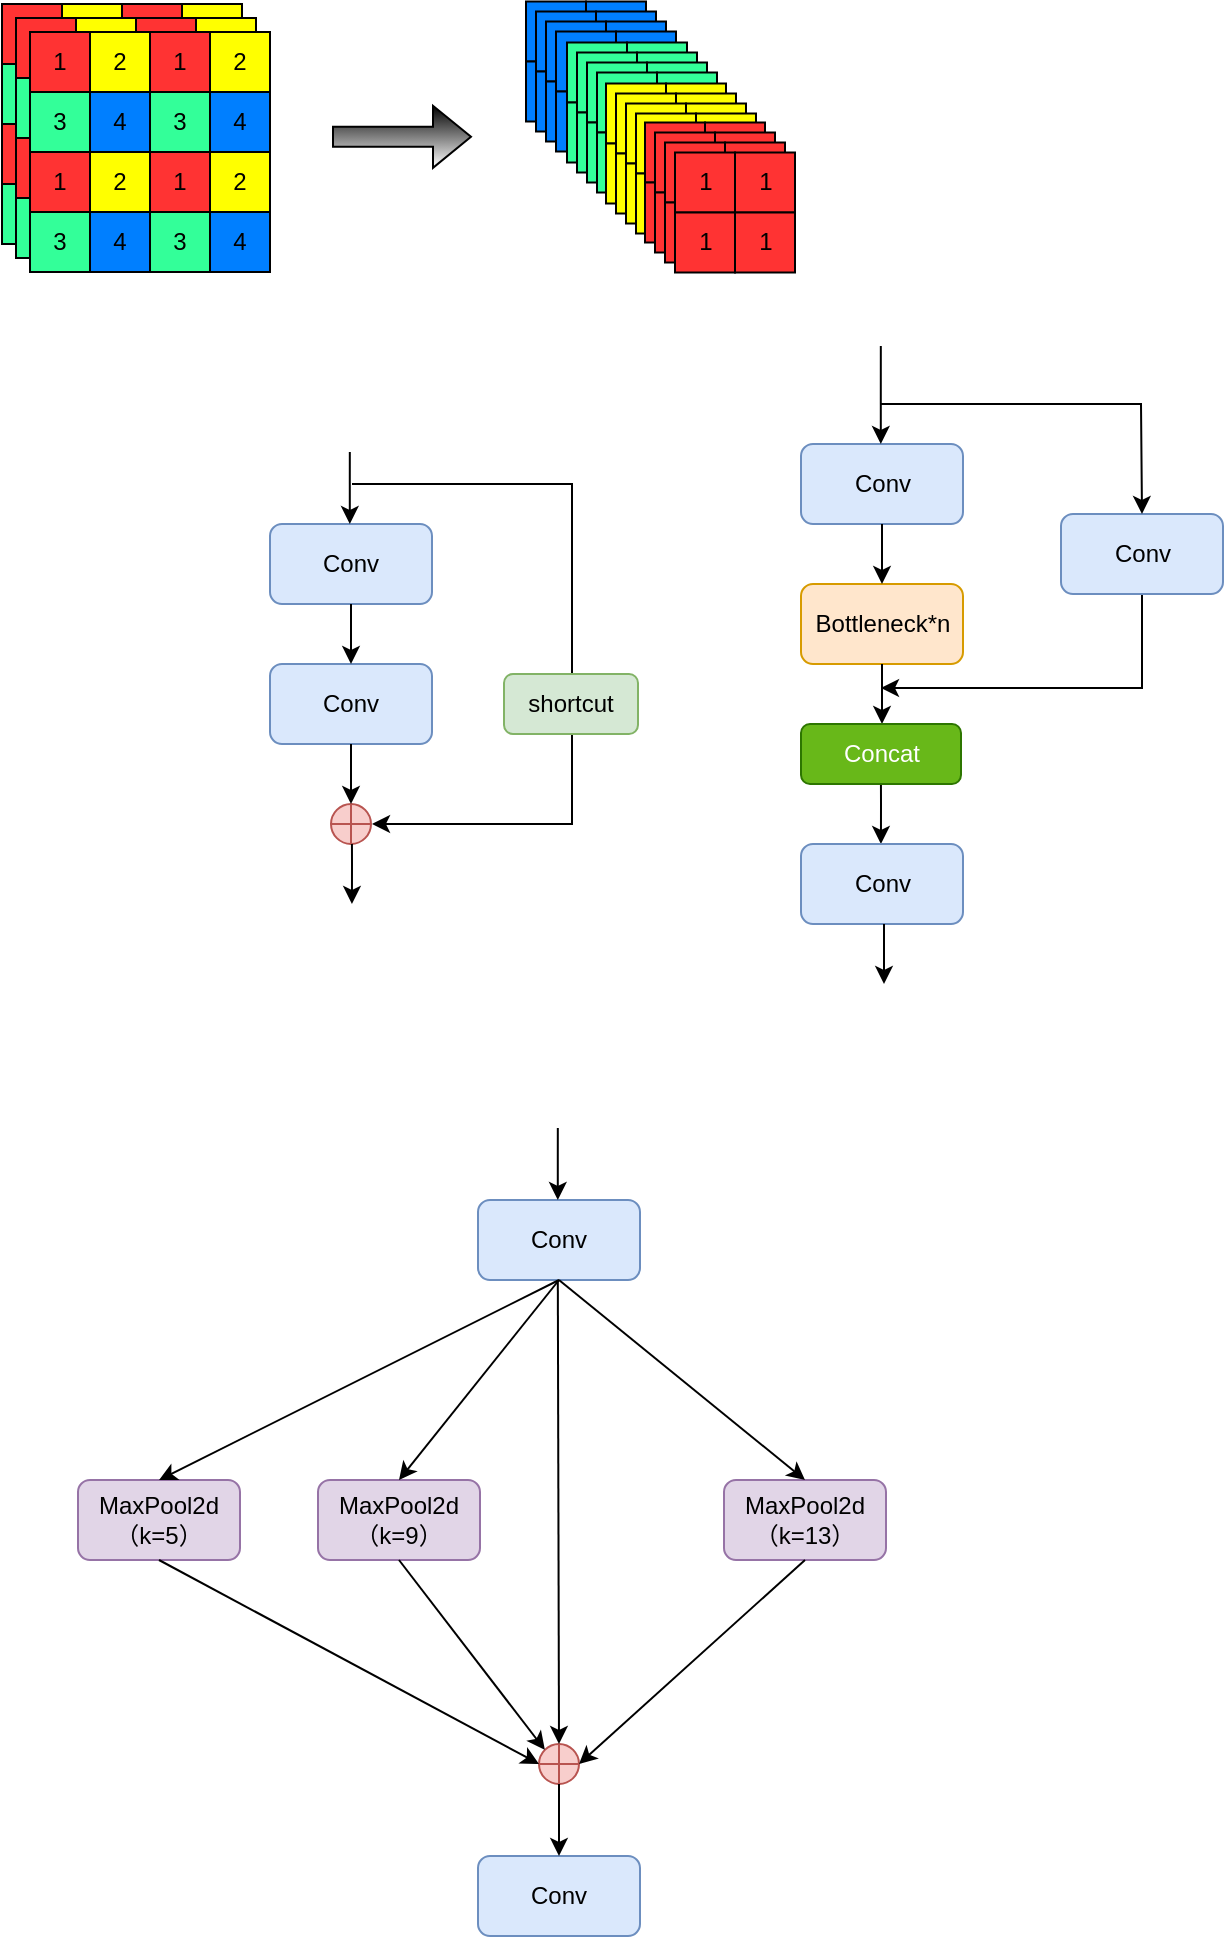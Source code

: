 <mxfile version="16.6.7" type="github">
  <diagram id="taPE7v1os4AzbMLSIXXi" name="第 1 页">
    <mxGraphModel dx="740" dy="814" grid="0" gridSize="10" guides="1" tooltips="1" connect="1" arrows="1" fold="1" page="1" pageScale="1" pageWidth="827" pageHeight="1169" math="0" shadow="0">
      <root>
        <mxCell id="0" />
        <mxCell id="1" parent="0" />
        <mxCell id="5YD0OCtKCRECGLsbeRNo-146" value="" style="group" vertex="1" connectable="0" parent="1">
          <mxGeometry x="327" y="78.75" width="137.5" height="138.5" as="geometry" />
        </mxCell>
        <mxCell id="5YD0OCtKCRECGLsbeRNo-110" value="" style="group" vertex="1" connectable="0" parent="5YD0OCtKCRECGLsbeRNo-146">
          <mxGeometry width="60" height="60" as="geometry" />
        </mxCell>
        <mxCell id="5YD0OCtKCRECGLsbeRNo-63" value="4" style="whiteSpace=wrap;html=1;aspect=fixed;fillColor=#007FFF;container=0;strokeColor=#000000;strokeWidth=1;" vertex="1" parent="5YD0OCtKCRECGLsbeRNo-110">
          <mxGeometry width="30" height="30" as="geometry" />
        </mxCell>
        <mxCell id="5YD0OCtKCRECGLsbeRNo-107" value="4" style="whiteSpace=wrap;html=1;aspect=fixed;fillColor=#007FFF;container=0;strokeColor=#000000;strokeWidth=1;" vertex="1" parent="5YD0OCtKCRECGLsbeRNo-110">
          <mxGeometry x="30" width="30" height="30" as="geometry" />
        </mxCell>
        <mxCell id="5YD0OCtKCRECGLsbeRNo-108" value="4" style="whiteSpace=wrap;html=1;aspect=fixed;fillColor=#007FFF;container=0;strokeColor=#000000;strokeWidth=1;" vertex="1" parent="5YD0OCtKCRECGLsbeRNo-110">
          <mxGeometry y="30" width="30" height="30" as="geometry" />
        </mxCell>
        <mxCell id="5YD0OCtKCRECGLsbeRNo-109" value="4" style="whiteSpace=wrap;html=1;aspect=fixed;fillColor=#007FFF;container=0;strokeColor=#000000;strokeWidth=1;" vertex="1" parent="5YD0OCtKCRECGLsbeRNo-110">
          <mxGeometry x="15" y="15" width="30" height="30" as="geometry" />
        </mxCell>
        <mxCell id="5YD0OCtKCRECGLsbeRNo-111" value="" style="group" vertex="1" connectable="0" parent="5YD0OCtKCRECGLsbeRNo-146">
          <mxGeometry x="5" y="5" width="60" height="60" as="geometry" />
        </mxCell>
        <mxCell id="5YD0OCtKCRECGLsbeRNo-112" value="4" style="whiteSpace=wrap;html=1;aspect=fixed;fillColor=#007FFF;container=0;strokeColor=#000000;strokeWidth=1;" vertex="1" parent="5YD0OCtKCRECGLsbeRNo-111">
          <mxGeometry width="30" height="30" as="geometry" />
        </mxCell>
        <mxCell id="5YD0OCtKCRECGLsbeRNo-113" value="4" style="whiteSpace=wrap;html=1;aspect=fixed;fillColor=#007FFF;container=0;strokeColor=#000000;strokeWidth=1;" vertex="1" parent="5YD0OCtKCRECGLsbeRNo-111">
          <mxGeometry x="30" width="30" height="30" as="geometry" />
        </mxCell>
        <mxCell id="5YD0OCtKCRECGLsbeRNo-114" value="4" style="whiteSpace=wrap;html=1;aspect=fixed;fillColor=#007FFF;container=0;strokeColor=#000000;strokeWidth=1;" vertex="1" parent="5YD0OCtKCRECGLsbeRNo-111">
          <mxGeometry y="30" width="30" height="30" as="geometry" />
        </mxCell>
        <mxCell id="5YD0OCtKCRECGLsbeRNo-115" value="4" style="whiteSpace=wrap;html=1;aspect=fixed;fillColor=#007FFF;container=0;strokeColor=#000000;strokeWidth=1;" vertex="1" parent="5YD0OCtKCRECGLsbeRNo-111">
          <mxGeometry x="20" y="20" width="30" height="30" as="geometry" />
        </mxCell>
        <mxCell id="5YD0OCtKCRECGLsbeRNo-116" value="" style="group" vertex="1" connectable="0" parent="5YD0OCtKCRECGLsbeRNo-146">
          <mxGeometry x="10" y="10" width="60" height="60" as="geometry" />
        </mxCell>
        <mxCell id="5YD0OCtKCRECGLsbeRNo-117" value="4" style="whiteSpace=wrap;html=1;aspect=fixed;fillColor=#007FFF;container=0;strokeColor=#000000;strokeWidth=1;" vertex="1" parent="5YD0OCtKCRECGLsbeRNo-116">
          <mxGeometry width="30" height="30" as="geometry" />
        </mxCell>
        <mxCell id="5YD0OCtKCRECGLsbeRNo-118" value="4" style="whiteSpace=wrap;html=1;aspect=fixed;fillColor=#007FFF;container=0;strokeColor=#000000;strokeWidth=1;" vertex="1" parent="5YD0OCtKCRECGLsbeRNo-116">
          <mxGeometry x="30" width="30" height="30" as="geometry" />
        </mxCell>
        <mxCell id="5YD0OCtKCRECGLsbeRNo-119" value="4" style="whiteSpace=wrap;html=1;aspect=fixed;fillColor=#007FFF;container=0;strokeColor=#000000;strokeWidth=1;" vertex="1" parent="5YD0OCtKCRECGLsbeRNo-116">
          <mxGeometry y="30" width="30" height="30" as="geometry" />
        </mxCell>
        <mxCell id="5YD0OCtKCRECGLsbeRNo-120" value="4" style="whiteSpace=wrap;html=1;aspect=fixed;fillColor=#007FFF;container=0;strokeColor=#000000;strokeWidth=1;" vertex="1" parent="5YD0OCtKCRECGLsbeRNo-116">
          <mxGeometry x="25" y="25" width="30" height="30" as="geometry" />
        </mxCell>
        <mxCell id="5YD0OCtKCRECGLsbeRNo-121" value="" style="group" vertex="1" connectable="0" parent="5YD0OCtKCRECGLsbeRNo-146">
          <mxGeometry x="15" y="15" width="60" height="60" as="geometry" />
        </mxCell>
        <mxCell id="5YD0OCtKCRECGLsbeRNo-122" value="4" style="whiteSpace=wrap;html=1;aspect=fixed;fillColor=#007FFF;container=0;strokeColor=#000000;strokeWidth=1;" vertex="1" parent="5YD0OCtKCRECGLsbeRNo-121">
          <mxGeometry width="30" height="30" as="geometry" />
        </mxCell>
        <mxCell id="5YD0OCtKCRECGLsbeRNo-123" value="4" style="whiteSpace=wrap;html=1;aspect=fixed;fillColor=#007FFF;container=0;strokeColor=#000000;strokeWidth=1;" vertex="1" parent="5YD0OCtKCRECGLsbeRNo-121">
          <mxGeometry x="30" width="30" height="30" as="geometry" />
        </mxCell>
        <mxCell id="5YD0OCtKCRECGLsbeRNo-124" value="4" style="whiteSpace=wrap;html=1;aspect=fixed;fillColor=#007FFF;container=0;strokeColor=#000000;strokeWidth=1;" vertex="1" parent="5YD0OCtKCRECGLsbeRNo-121">
          <mxGeometry y="30" width="30" height="30" as="geometry" />
        </mxCell>
        <mxCell id="5YD0OCtKCRECGLsbeRNo-125" value="4" style="whiteSpace=wrap;html=1;aspect=fixed;fillColor=#007FFF;container=0;strokeColor=#000000;strokeWidth=1;" vertex="1" parent="5YD0OCtKCRECGLsbeRNo-121">
          <mxGeometry x="30" y="30" width="30" height="30" as="geometry" />
        </mxCell>
        <mxCell id="5YD0OCtKCRECGLsbeRNo-145" value="" style="group" vertex="1" connectable="0" parent="5YD0OCtKCRECGLsbeRNo-146">
          <mxGeometry x="20.5" y="20.5" width="75" height="75" as="geometry" />
        </mxCell>
        <mxCell id="5YD0OCtKCRECGLsbeRNo-129" value="" style="group" vertex="1" connectable="0" parent="5YD0OCtKCRECGLsbeRNo-145">
          <mxGeometry width="60" height="60" as="geometry" />
        </mxCell>
        <mxCell id="5YD0OCtKCRECGLsbeRNo-62" value="3" style="whiteSpace=wrap;html=1;aspect=fixed;container=0;strokeColor=#000000;strokeWidth=1;fillColor=#33FF99;" vertex="1" parent="5YD0OCtKCRECGLsbeRNo-129">
          <mxGeometry width="30" height="30" as="geometry" />
        </mxCell>
        <mxCell id="5YD0OCtKCRECGLsbeRNo-126" value="3" style="whiteSpace=wrap;html=1;aspect=fixed;container=0;strokeColor=#000000;strokeWidth=1;fillColor=#33FF99;" vertex="1" parent="5YD0OCtKCRECGLsbeRNo-129">
          <mxGeometry x="30" width="30" height="30" as="geometry" />
        </mxCell>
        <mxCell id="5YD0OCtKCRECGLsbeRNo-127" value="3" style="whiteSpace=wrap;html=1;aspect=fixed;container=0;strokeColor=#000000;strokeWidth=1;fillColor=#33FF99;" vertex="1" parent="5YD0OCtKCRECGLsbeRNo-129">
          <mxGeometry y="30" width="30" height="30" as="geometry" />
        </mxCell>
        <mxCell id="5YD0OCtKCRECGLsbeRNo-128" value="3" style="whiteSpace=wrap;html=1;aspect=fixed;container=0;strokeColor=#000000;strokeWidth=1;fillColor=#33FF99;" vertex="1" parent="5YD0OCtKCRECGLsbeRNo-129">
          <mxGeometry x="15" y="15" width="30" height="30" as="geometry" />
        </mxCell>
        <mxCell id="5YD0OCtKCRECGLsbeRNo-130" value="" style="group" vertex="1" connectable="0" parent="5YD0OCtKCRECGLsbeRNo-145">
          <mxGeometry x="5" y="5" width="60" height="60" as="geometry" />
        </mxCell>
        <mxCell id="5YD0OCtKCRECGLsbeRNo-131" value="3" style="whiteSpace=wrap;html=1;aspect=fixed;container=0;strokeColor=#000000;strokeWidth=1;fillColor=#33FF99;" vertex="1" parent="5YD0OCtKCRECGLsbeRNo-130">
          <mxGeometry width="30" height="30" as="geometry" />
        </mxCell>
        <mxCell id="5YD0OCtKCRECGLsbeRNo-132" value="3" style="whiteSpace=wrap;html=1;aspect=fixed;container=0;strokeColor=#000000;strokeWidth=1;fillColor=#33FF99;" vertex="1" parent="5YD0OCtKCRECGLsbeRNo-130">
          <mxGeometry x="30" width="30" height="30" as="geometry" />
        </mxCell>
        <mxCell id="5YD0OCtKCRECGLsbeRNo-133" value="3" style="whiteSpace=wrap;html=1;aspect=fixed;container=0;strokeColor=#000000;strokeWidth=1;fillColor=#33FF99;" vertex="1" parent="5YD0OCtKCRECGLsbeRNo-130">
          <mxGeometry y="30" width="30" height="30" as="geometry" />
        </mxCell>
        <mxCell id="5YD0OCtKCRECGLsbeRNo-134" value="3" style="whiteSpace=wrap;html=1;aspect=fixed;container=0;strokeColor=#000000;strokeWidth=1;fillColor=#33FF99;" vertex="1" parent="5YD0OCtKCRECGLsbeRNo-130">
          <mxGeometry x="20" y="20" width="30" height="30" as="geometry" />
        </mxCell>
        <mxCell id="5YD0OCtKCRECGLsbeRNo-135" value="" style="group" vertex="1" connectable="0" parent="5YD0OCtKCRECGLsbeRNo-145">
          <mxGeometry x="10" y="10" width="60" height="60" as="geometry" />
        </mxCell>
        <mxCell id="5YD0OCtKCRECGLsbeRNo-136" value="3" style="whiteSpace=wrap;html=1;aspect=fixed;container=0;strokeColor=#000000;strokeWidth=1;fillColor=#33FF99;" vertex="1" parent="5YD0OCtKCRECGLsbeRNo-135">
          <mxGeometry width="30" height="30" as="geometry" />
        </mxCell>
        <mxCell id="5YD0OCtKCRECGLsbeRNo-137" value="3" style="whiteSpace=wrap;html=1;aspect=fixed;container=0;strokeColor=#000000;strokeWidth=1;fillColor=#33FF99;" vertex="1" parent="5YD0OCtKCRECGLsbeRNo-135">
          <mxGeometry x="30" width="30" height="30" as="geometry" />
        </mxCell>
        <mxCell id="5YD0OCtKCRECGLsbeRNo-138" value="3" style="whiteSpace=wrap;html=1;aspect=fixed;container=0;strokeColor=#000000;strokeWidth=1;fillColor=#33FF99;" vertex="1" parent="5YD0OCtKCRECGLsbeRNo-135">
          <mxGeometry y="30" width="30" height="30" as="geometry" />
        </mxCell>
        <mxCell id="5YD0OCtKCRECGLsbeRNo-139" value="3" style="whiteSpace=wrap;html=1;aspect=fixed;container=0;strokeColor=#000000;strokeWidth=1;fillColor=#33FF99;" vertex="1" parent="5YD0OCtKCRECGLsbeRNo-135">
          <mxGeometry x="25" y="25" width="30" height="30" as="geometry" />
        </mxCell>
        <mxCell id="5YD0OCtKCRECGLsbeRNo-140" value="" style="group" vertex="1" connectable="0" parent="5YD0OCtKCRECGLsbeRNo-145">
          <mxGeometry x="15" y="15" width="60" height="60" as="geometry" />
        </mxCell>
        <mxCell id="5YD0OCtKCRECGLsbeRNo-141" value="3" style="whiteSpace=wrap;html=1;aspect=fixed;container=0;strokeColor=#000000;strokeWidth=1;fillColor=#33FF99;" vertex="1" parent="5YD0OCtKCRECGLsbeRNo-140">
          <mxGeometry width="30" height="30" as="geometry" />
        </mxCell>
        <mxCell id="5YD0OCtKCRECGLsbeRNo-142" value="3" style="whiteSpace=wrap;html=1;aspect=fixed;container=0;strokeColor=#000000;strokeWidth=1;fillColor=#33FF99;" vertex="1" parent="5YD0OCtKCRECGLsbeRNo-140">
          <mxGeometry x="30" width="30" height="30" as="geometry" />
        </mxCell>
        <mxCell id="5YD0OCtKCRECGLsbeRNo-143" value="3" style="whiteSpace=wrap;html=1;aspect=fixed;container=0;strokeColor=#000000;strokeWidth=1;fillColor=#33FF99;" vertex="1" parent="5YD0OCtKCRECGLsbeRNo-140">
          <mxGeometry y="30" width="30" height="30" as="geometry" />
        </mxCell>
        <mxCell id="5YD0OCtKCRECGLsbeRNo-144" value="3" style="whiteSpace=wrap;html=1;aspect=fixed;container=0;strokeColor=#000000;strokeWidth=1;fillColor=#33FF99;" vertex="1" parent="5YD0OCtKCRECGLsbeRNo-140">
          <mxGeometry x="30" y="30" width="30" height="30" as="geometry" />
        </mxCell>
        <mxCell id="5YD0OCtKCRECGLsbeRNo-106" value="" style="group" vertex="1" connectable="0" parent="5YD0OCtKCRECGLsbeRNo-146">
          <mxGeometry x="40" y="41" width="97.5" height="97.5" as="geometry" />
        </mxCell>
        <mxCell id="5YD0OCtKCRECGLsbeRNo-89" value="" style="group" vertex="1" connectable="0" parent="5YD0OCtKCRECGLsbeRNo-106">
          <mxGeometry width="60" height="60" as="geometry" />
        </mxCell>
        <mxCell id="5YD0OCtKCRECGLsbeRNo-61" value="2" style="whiteSpace=wrap;html=1;aspect=fixed;container=0;strokeColor=#000000;strokeWidth=1;fillColor=#FFFF00;" vertex="1" parent="5YD0OCtKCRECGLsbeRNo-89">
          <mxGeometry width="30" height="30" as="geometry" />
        </mxCell>
        <mxCell id="5YD0OCtKCRECGLsbeRNo-86" value="2" style="whiteSpace=wrap;html=1;aspect=fixed;container=0;strokeColor=#000000;strokeWidth=1;fillColor=#FFFF00;" vertex="1" parent="5YD0OCtKCRECGLsbeRNo-89">
          <mxGeometry x="30" width="30" height="30" as="geometry" />
        </mxCell>
        <mxCell id="5YD0OCtKCRECGLsbeRNo-87" value="2" style="whiteSpace=wrap;html=1;aspect=fixed;container=0;strokeColor=#000000;strokeWidth=1;fillColor=#FFFF00;" vertex="1" parent="5YD0OCtKCRECGLsbeRNo-89">
          <mxGeometry y="30" width="30" height="30" as="geometry" />
        </mxCell>
        <mxCell id="5YD0OCtKCRECGLsbeRNo-88" value="2" style="whiteSpace=wrap;html=1;aspect=fixed;container=0;strokeColor=#000000;strokeWidth=1;fillColor=#FFFF00;" vertex="1" parent="5YD0OCtKCRECGLsbeRNo-89">
          <mxGeometry x="15" y="15" width="30" height="30" as="geometry" />
        </mxCell>
        <mxCell id="5YD0OCtKCRECGLsbeRNo-90" value="" style="group" vertex="1" connectable="0" parent="5YD0OCtKCRECGLsbeRNo-106">
          <mxGeometry x="5" y="5" width="60" height="60" as="geometry" />
        </mxCell>
        <mxCell id="5YD0OCtKCRECGLsbeRNo-91" value="2" style="whiteSpace=wrap;html=1;aspect=fixed;container=0;strokeColor=#000000;strokeWidth=1;fillColor=#FFFF00;" vertex="1" parent="5YD0OCtKCRECGLsbeRNo-90">
          <mxGeometry width="30" height="30" as="geometry" />
        </mxCell>
        <mxCell id="5YD0OCtKCRECGLsbeRNo-92" value="2" style="whiteSpace=wrap;html=1;aspect=fixed;container=0;strokeColor=#000000;strokeWidth=1;fillColor=#FFFF00;" vertex="1" parent="5YD0OCtKCRECGLsbeRNo-90">
          <mxGeometry x="30" width="30" height="30" as="geometry" />
        </mxCell>
        <mxCell id="5YD0OCtKCRECGLsbeRNo-93" value="2" style="whiteSpace=wrap;html=1;aspect=fixed;container=0;strokeColor=#000000;strokeWidth=1;fillColor=#FFFF00;" vertex="1" parent="5YD0OCtKCRECGLsbeRNo-90">
          <mxGeometry y="30" width="30" height="30" as="geometry" />
        </mxCell>
        <mxCell id="5YD0OCtKCRECGLsbeRNo-94" value="2" style="whiteSpace=wrap;html=1;aspect=fixed;container=0;strokeColor=#000000;strokeWidth=1;fillColor=#FFFF00;" vertex="1" parent="5YD0OCtKCRECGLsbeRNo-90">
          <mxGeometry x="20" y="20" width="30" height="30" as="geometry" />
        </mxCell>
        <mxCell id="5YD0OCtKCRECGLsbeRNo-95" value="" style="group" vertex="1" connectable="0" parent="5YD0OCtKCRECGLsbeRNo-106">
          <mxGeometry x="10" y="10" width="60" height="60" as="geometry" />
        </mxCell>
        <mxCell id="5YD0OCtKCRECGLsbeRNo-96" value="2" style="whiteSpace=wrap;html=1;aspect=fixed;container=0;strokeColor=#000000;strokeWidth=1;fillColor=#FFFF00;" vertex="1" parent="5YD0OCtKCRECGLsbeRNo-95">
          <mxGeometry width="30" height="30" as="geometry" />
        </mxCell>
        <mxCell id="5YD0OCtKCRECGLsbeRNo-97" value="2" style="whiteSpace=wrap;html=1;aspect=fixed;container=0;strokeColor=#000000;strokeWidth=1;fillColor=#FFFF00;" vertex="1" parent="5YD0OCtKCRECGLsbeRNo-95">
          <mxGeometry x="30" width="30" height="30" as="geometry" />
        </mxCell>
        <mxCell id="5YD0OCtKCRECGLsbeRNo-98" value="2" style="whiteSpace=wrap;html=1;aspect=fixed;container=0;strokeColor=#000000;strokeWidth=1;fillColor=#FFFF00;" vertex="1" parent="5YD0OCtKCRECGLsbeRNo-95">
          <mxGeometry y="30" width="30" height="30" as="geometry" />
        </mxCell>
        <mxCell id="5YD0OCtKCRECGLsbeRNo-99" value="2" style="whiteSpace=wrap;html=1;aspect=fixed;container=0;strokeColor=#000000;strokeWidth=1;fillColor=#FFFF00;" vertex="1" parent="5YD0OCtKCRECGLsbeRNo-95">
          <mxGeometry x="25" y="25" width="30" height="30" as="geometry" />
        </mxCell>
        <mxCell id="5YD0OCtKCRECGLsbeRNo-100" value="" style="group" vertex="1" connectable="0" parent="5YD0OCtKCRECGLsbeRNo-106">
          <mxGeometry x="15" y="15" width="82.5" height="82.5" as="geometry" />
        </mxCell>
        <mxCell id="5YD0OCtKCRECGLsbeRNo-101" value="2" style="whiteSpace=wrap;html=1;aspect=fixed;container=0;strokeColor=#000000;strokeWidth=1;fillColor=#FFFF00;" vertex="1" parent="5YD0OCtKCRECGLsbeRNo-100">
          <mxGeometry width="30" height="30" as="geometry" />
        </mxCell>
        <mxCell id="5YD0OCtKCRECGLsbeRNo-102" value="2" style="whiteSpace=wrap;html=1;aspect=fixed;container=0;strokeColor=#000000;strokeWidth=1;fillColor=#FFFF00;" vertex="1" parent="5YD0OCtKCRECGLsbeRNo-100">
          <mxGeometry x="30" width="30" height="30" as="geometry" />
        </mxCell>
        <mxCell id="5YD0OCtKCRECGLsbeRNo-103" value="2" style="whiteSpace=wrap;html=1;aspect=fixed;container=0;strokeColor=#000000;strokeWidth=1;fillColor=#FFFF00;" vertex="1" parent="5YD0OCtKCRECGLsbeRNo-100">
          <mxGeometry y="30" width="30" height="30" as="geometry" />
        </mxCell>
        <mxCell id="5YD0OCtKCRECGLsbeRNo-104" value="2" style="whiteSpace=wrap;html=1;aspect=fixed;container=0;strokeColor=#000000;strokeWidth=1;fillColor=#FFFF00;" vertex="1" parent="5YD0OCtKCRECGLsbeRNo-100">
          <mxGeometry x="30" y="30" width="30" height="30" as="geometry" />
        </mxCell>
        <mxCell id="5YD0OCtKCRECGLsbeRNo-105" value="" style="group" vertex="1" connectable="0" parent="5YD0OCtKCRECGLsbeRNo-100">
          <mxGeometry x="4.5" y="4.5" width="75" height="75" as="geometry" />
        </mxCell>
        <mxCell id="5YD0OCtKCRECGLsbeRNo-70" value="" style="group" vertex="1" connectable="0" parent="5YD0OCtKCRECGLsbeRNo-105">
          <mxGeometry width="60" height="60" as="geometry" />
        </mxCell>
        <mxCell id="5YD0OCtKCRECGLsbeRNo-60" value="1" style="whiteSpace=wrap;html=1;aspect=fixed;fillColor=#FF3333;fontColor=#ffffff;strokeColor=#000000;container=0;strokeWidth=1;" vertex="1" parent="5YD0OCtKCRECGLsbeRNo-70">
          <mxGeometry width="30" height="30" as="geometry" />
        </mxCell>
        <mxCell id="5YD0OCtKCRECGLsbeRNo-67" value="1" style="whiteSpace=wrap;html=1;aspect=fixed;fillColor=#FF3333;fontColor=#ffffff;strokeColor=#000000;container=0;strokeWidth=1;" vertex="1" parent="5YD0OCtKCRECGLsbeRNo-70">
          <mxGeometry x="30" width="30" height="30" as="geometry" />
        </mxCell>
        <mxCell id="5YD0OCtKCRECGLsbeRNo-68" value="1" style="whiteSpace=wrap;html=1;aspect=fixed;fillColor=#FF3333;fontColor=#ffffff;strokeColor=#000000;container=0;strokeWidth=1;" vertex="1" parent="5YD0OCtKCRECGLsbeRNo-70">
          <mxGeometry y="30" width="30" height="30" as="geometry" />
        </mxCell>
        <mxCell id="5YD0OCtKCRECGLsbeRNo-69" value="1" style="whiteSpace=wrap;html=1;aspect=fixed;fillColor=#FF3333;fontColor=#ffffff;strokeColor=#000000;container=0;strokeWidth=1;" vertex="1" parent="5YD0OCtKCRECGLsbeRNo-70">
          <mxGeometry x="15" y="15" width="30" height="30" as="geometry" />
        </mxCell>
        <mxCell id="5YD0OCtKCRECGLsbeRNo-71" value="" style="group" vertex="1" connectable="0" parent="5YD0OCtKCRECGLsbeRNo-105">
          <mxGeometry x="5" y="5" width="60" height="60" as="geometry" />
        </mxCell>
        <mxCell id="5YD0OCtKCRECGLsbeRNo-72" value="1" style="whiteSpace=wrap;html=1;aspect=fixed;fillColor=#FF3333;fontColor=#ffffff;strokeColor=#000000;container=0;strokeWidth=1;" vertex="1" parent="5YD0OCtKCRECGLsbeRNo-71">
          <mxGeometry width="30" height="30" as="geometry" />
        </mxCell>
        <mxCell id="5YD0OCtKCRECGLsbeRNo-73" value="1" style="whiteSpace=wrap;html=1;aspect=fixed;fillColor=#FF3333;fontColor=#ffffff;strokeColor=#000000;container=0;strokeWidth=1;" vertex="1" parent="5YD0OCtKCRECGLsbeRNo-71">
          <mxGeometry x="30" width="30" height="30" as="geometry" />
        </mxCell>
        <mxCell id="5YD0OCtKCRECGLsbeRNo-74" value="1" style="whiteSpace=wrap;html=1;aspect=fixed;fillColor=#FF3333;fontColor=#ffffff;strokeColor=#000000;container=0;strokeWidth=1;" vertex="1" parent="5YD0OCtKCRECGLsbeRNo-71">
          <mxGeometry y="30" width="30" height="30" as="geometry" />
        </mxCell>
        <mxCell id="5YD0OCtKCRECGLsbeRNo-75" value="1" style="whiteSpace=wrap;html=1;aspect=fixed;fillColor=#FF3333;fontColor=#ffffff;strokeColor=#000000;container=0;strokeWidth=1;" vertex="1" parent="5YD0OCtKCRECGLsbeRNo-71">
          <mxGeometry x="20" y="20" width="30" height="30" as="geometry" />
        </mxCell>
        <mxCell id="5YD0OCtKCRECGLsbeRNo-76" value="" style="group" vertex="1" connectable="0" parent="5YD0OCtKCRECGLsbeRNo-105">
          <mxGeometry x="10" y="10" width="60" height="60" as="geometry" />
        </mxCell>
        <mxCell id="5YD0OCtKCRECGLsbeRNo-77" value="1" style="whiteSpace=wrap;html=1;aspect=fixed;fillColor=#FF3333;fontColor=#ffffff;strokeColor=#000000;container=0;strokeWidth=1;" vertex="1" parent="5YD0OCtKCRECGLsbeRNo-76">
          <mxGeometry width="30" height="30" as="geometry" />
        </mxCell>
        <mxCell id="5YD0OCtKCRECGLsbeRNo-78" value="1" style="whiteSpace=wrap;html=1;aspect=fixed;fillColor=#FF3333;fontColor=#ffffff;strokeColor=#000000;container=0;strokeWidth=1;" vertex="1" parent="5YD0OCtKCRECGLsbeRNo-76">
          <mxGeometry x="30" width="30" height="30" as="geometry" />
        </mxCell>
        <mxCell id="5YD0OCtKCRECGLsbeRNo-79" value="1" style="whiteSpace=wrap;html=1;aspect=fixed;fillColor=#FF3333;fontColor=#ffffff;strokeColor=#000000;container=0;strokeWidth=1;" vertex="1" parent="5YD0OCtKCRECGLsbeRNo-76">
          <mxGeometry y="30" width="30" height="30" as="geometry" />
        </mxCell>
        <mxCell id="5YD0OCtKCRECGLsbeRNo-80" value="1" style="whiteSpace=wrap;html=1;aspect=fixed;fillColor=#FF3333;fontColor=#ffffff;strokeColor=#000000;container=0;strokeWidth=1;" vertex="1" parent="5YD0OCtKCRECGLsbeRNo-76">
          <mxGeometry x="25" y="25" width="30" height="30" as="geometry" />
        </mxCell>
        <mxCell id="5YD0OCtKCRECGLsbeRNo-81" value="" style="group" vertex="1" connectable="0" parent="5YD0OCtKCRECGLsbeRNo-105">
          <mxGeometry x="15" y="15" width="60" height="60" as="geometry" />
        </mxCell>
        <mxCell id="5YD0OCtKCRECGLsbeRNo-82" value="&lt;font color=&quot;#000000&quot;&gt;1&lt;/font&gt;" style="whiteSpace=wrap;html=1;aspect=fixed;fillColor=#FF3333;fontColor=#ffffff;strokeColor=#000000;container=0;strokeWidth=1;" vertex="1" parent="5YD0OCtKCRECGLsbeRNo-81">
          <mxGeometry width="30" height="30" as="geometry" />
        </mxCell>
        <mxCell id="5YD0OCtKCRECGLsbeRNo-83" value="&lt;font color=&quot;#000000&quot;&gt;1&lt;/font&gt;" style="whiteSpace=wrap;html=1;aspect=fixed;fillColor=#FF3333;fontColor=#ffffff;strokeColor=#000000;container=0;strokeWidth=1;" vertex="1" parent="5YD0OCtKCRECGLsbeRNo-81">
          <mxGeometry x="30" width="30" height="30" as="geometry" />
        </mxCell>
        <mxCell id="5YD0OCtKCRECGLsbeRNo-84" value="&lt;font color=&quot;#000000&quot;&gt;1&lt;/font&gt;" style="whiteSpace=wrap;html=1;aspect=fixed;fillColor=#FF3333;fontColor=#ffffff;strokeColor=#000000;container=0;strokeWidth=1;" vertex="1" parent="5YD0OCtKCRECGLsbeRNo-81">
          <mxGeometry y="30" width="30" height="30" as="geometry" />
        </mxCell>
        <mxCell id="5YD0OCtKCRECGLsbeRNo-85" value="&lt;font color=&quot;#000000&quot;&gt;1&lt;/font&gt;" style="whiteSpace=wrap;html=1;aspect=fixed;fillColor=#FF3333;fontColor=#ffffff;strokeColor=#000000;container=0;strokeWidth=1;" vertex="1" parent="5YD0OCtKCRECGLsbeRNo-81">
          <mxGeometry x="30" y="30" width="30" height="30" as="geometry" />
        </mxCell>
        <mxCell id="5YD0OCtKCRECGLsbeRNo-148" value="" style="group" vertex="1" connectable="0" parent="1">
          <mxGeometry x="65" y="80" width="134" height="134" as="geometry" />
        </mxCell>
        <mxCell id="5YD0OCtKCRECGLsbeRNo-23" value="" style="group" vertex="1" connectable="0" parent="5YD0OCtKCRECGLsbeRNo-148">
          <mxGeometry width="120" height="120" as="geometry" />
        </mxCell>
        <mxCell id="5YD0OCtKCRECGLsbeRNo-1" value="1" style="whiteSpace=wrap;html=1;aspect=fixed;fillColor=#FF3333;fontColor=#ffffff;strokeColor=#000000;container=0;strokeWidth=1;" vertex="1" parent="5YD0OCtKCRECGLsbeRNo-23">
          <mxGeometry width="30" height="30" as="geometry" />
        </mxCell>
        <mxCell id="5YD0OCtKCRECGLsbeRNo-2" value="2" style="whiteSpace=wrap;html=1;aspect=fixed;fillColor=#FFFF00;container=0;strokeColor=#000000;strokeWidth=1;" vertex="1" parent="5YD0OCtKCRECGLsbeRNo-23">
          <mxGeometry x="30" width="30" height="30" as="geometry" />
        </mxCell>
        <mxCell id="5YD0OCtKCRECGLsbeRNo-3" value="1" style="whiteSpace=wrap;html=1;aspect=fixed;fillColor=#FF3333;fontColor=#ffffff;strokeColor=#000000;container=0;strokeWidth=1;" vertex="1" parent="5YD0OCtKCRECGLsbeRNo-23">
          <mxGeometry x="60" width="30" height="30" as="geometry" />
        </mxCell>
        <mxCell id="5YD0OCtKCRECGLsbeRNo-4" value="2" style="whiteSpace=wrap;html=1;aspect=fixed;fillColor=#FFFF00;container=0;strokeColor=#000000;strokeWidth=1;" vertex="1" parent="5YD0OCtKCRECGLsbeRNo-23">
          <mxGeometry x="90" width="30" height="30" as="geometry" />
        </mxCell>
        <mxCell id="5YD0OCtKCRECGLsbeRNo-7" value="3" style="whiteSpace=wrap;html=1;aspect=fixed;fillColor=#33FF99;container=0;strokeColor=#000000;strokeWidth=1;" vertex="1" parent="5YD0OCtKCRECGLsbeRNo-23">
          <mxGeometry y="30" width="30" height="30" as="geometry" />
        </mxCell>
        <mxCell id="5YD0OCtKCRECGLsbeRNo-8" value="4" style="whiteSpace=wrap;html=1;aspect=fixed;fillColor=#007FFF;container=0;strokeColor=#000000;strokeWidth=1;" vertex="1" parent="5YD0OCtKCRECGLsbeRNo-23">
          <mxGeometry x="24" y="24" width="30" height="30" as="geometry" />
        </mxCell>
        <mxCell id="5YD0OCtKCRECGLsbeRNo-9" value="3" style="whiteSpace=wrap;html=1;aspect=fixed;container=0;strokeColor=#000000;strokeWidth=1;fillColor=#33FF99;" vertex="1" parent="5YD0OCtKCRECGLsbeRNo-23">
          <mxGeometry x="54" y="24" width="30" height="30" as="geometry" />
        </mxCell>
        <mxCell id="5YD0OCtKCRECGLsbeRNo-10" value="4" style="whiteSpace=wrap;html=1;aspect=fixed;fillColor=#007FFF;container=0;strokeColor=#000000;strokeWidth=1;" vertex="1" parent="5YD0OCtKCRECGLsbeRNo-23">
          <mxGeometry x="84" y="24" width="30" height="30" as="geometry" />
        </mxCell>
        <mxCell id="5YD0OCtKCRECGLsbeRNo-12" value="1" style="whiteSpace=wrap;html=1;aspect=fixed;fillColor=#FF3333;fontColor=#ffffff;strokeColor=#000000;container=0;strokeWidth=1;" vertex="1" parent="5YD0OCtKCRECGLsbeRNo-23">
          <mxGeometry y="60" width="30" height="30" as="geometry" />
        </mxCell>
        <mxCell id="5YD0OCtKCRECGLsbeRNo-13" value="2" style="whiteSpace=wrap;html=1;aspect=fixed;container=0;strokeColor=#000000;strokeWidth=1;fillColor=#FFFF00;" vertex="1" parent="5YD0OCtKCRECGLsbeRNo-23">
          <mxGeometry x="24" y="54" width="30" height="30" as="geometry" />
        </mxCell>
        <mxCell id="5YD0OCtKCRECGLsbeRNo-14" value="1" style="whiteSpace=wrap;html=1;aspect=fixed;fillColor=#FF3333;fontColor=#ffffff;strokeColor=#000000;container=0;strokeWidth=1;" vertex="1" parent="5YD0OCtKCRECGLsbeRNo-23">
          <mxGeometry x="54" y="54" width="30" height="30" as="geometry" />
        </mxCell>
        <mxCell id="5YD0OCtKCRECGLsbeRNo-15" value="2" style="whiteSpace=wrap;html=1;aspect=fixed;container=0;strokeColor=#000000;strokeWidth=1;fillColor=#FFFF00;" vertex="1" parent="5YD0OCtKCRECGLsbeRNo-23">
          <mxGeometry x="84" y="54" width="30" height="30" as="geometry" />
        </mxCell>
        <mxCell id="5YD0OCtKCRECGLsbeRNo-17" value="3" style="whiteSpace=wrap;html=1;aspect=fixed;container=0;strokeColor=#000000;strokeWidth=1;fillColor=#33FF99;" vertex="1" parent="5YD0OCtKCRECGLsbeRNo-23">
          <mxGeometry y="90" width="30" height="30" as="geometry" />
        </mxCell>
        <mxCell id="5YD0OCtKCRECGLsbeRNo-18" value="4" style="whiteSpace=wrap;html=1;aspect=fixed;fillColor=#007FFF;container=0;strokeColor=#000000;strokeWidth=1;" vertex="1" parent="5YD0OCtKCRECGLsbeRNo-23">
          <mxGeometry x="24" y="84" width="30" height="30" as="geometry" />
        </mxCell>
        <mxCell id="5YD0OCtKCRECGLsbeRNo-19" value="3" style="whiteSpace=wrap;html=1;aspect=fixed;container=0;strokeColor=#000000;strokeWidth=1;fillColor=#33FF99;" vertex="1" parent="5YD0OCtKCRECGLsbeRNo-23">
          <mxGeometry x="54" y="84" width="30" height="30" as="geometry" />
        </mxCell>
        <mxCell id="5YD0OCtKCRECGLsbeRNo-20" value="4" style="whiteSpace=wrap;html=1;aspect=fixed;fillColor=#007FFF;container=0;strokeColor=#000000;strokeWidth=1;" vertex="1" parent="5YD0OCtKCRECGLsbeRNo-23">
          <mxGeometry x="84" y="84" width="30" height="30" as="geometry" />
        </mxCell>
        <mxCell id="5YD0OCtKCRECGLsbeRNo-24" value="" style="group" vertex="1" connectable="0" parent="5YD0OCtKCRECGLsbeRNo-148">
          <mxGeometry x="7" y="7" width="120" height="120" as="geometry" />
        </mxCell>
        <mxCell id="5YD0OCtKCRECGLsbeRNo-25" value="1" style="whiteSpace=wrap;html=1;aspect=fixed;fillColor=#FF3333;fontColor=#ffffff;strokeColor=#000000;container=0;strokeWidth=1;" vertex="1" parent="5YD0OCtKCRECGLsbeRNo-24">
          <mxGeometry width="30" height="30" as="geometry" />
        </mxCell>
        <mxCell id="5YD0OCtKCRECGLsbeRNo-26" value="2" style="whiteSpace=wrap;html=1;aspect=fixed;fillColor=#FFFF00;container=0;strokeColor=#000000;strokeWidth=1;" vertex="1" parent="5YD0OCtKCRECGLsbeRNo-24">
          <mxGeometry x="30" width="30" height="30" as="geometry" />
        </mxCell>
        <mxCell id="5YD0OCtKCRECGLsbeRNo-27" value="1" style="whiteSpace=wrap;html=1;aspect=fixed;fillColor=#FF3333;fontColor=#ffffff;strokeColor=#000000;container=0;strokeWidth=1;" vertex="1" parent="5YD0OCtKCRECGLsbeRNo-24">
          <mxGeometry x="60" width="30" height="30" as="geometry" />
        </mxCell>
        <mxCell id="5YD0OCtKCRECGLsbeRNo-28" value="2" style="whiteSpace=wrap;html=1;aspect=fixed;fillColor=#FFFF00;container=0;strokeColor=#000000;strokeWidth=1;" vertex="1" parent="5YD0OCtKCRECGLsbeRNo-24">
          <mxGeometry x="90" width="30" height="30" as="geometry" />
        </mxCell>
        <mxCell id="5YD0OCtKCRECGLsbeRNo-29" value="3" style="whiteSpace=wrap;html=1;aspect=fixed;fillColor=#33FF99;container=0;strokeColor=#000000;strokeWidth=1;" vertex="1" parent="5YD0OCtKCRECGLsbeRNo-24">
          <mxGeometry y="30" width="30" height="30" as="geometry" />
        </mxCell>
        <mxCell id="5YD0OCtKCRECGLsbeRNo-30" value="4" style="whiteSpace=wrap;html=1;aspect=fixed;fillColor=#007FFF;container=0;strokeColor=#000000;strokeWidth=1;" vertex="1" parent="5YD0OCtKCRECGLsbeRNo-24">
          <mxGeometry x="27" y="27" width="30" height="30" as="geometry" />
        </mxCell>
        <mxCell id="5YD0OCtKCRECGLsbeRNo-31" value="3" style="whiteSpace=wrap;html=1;aspect=fixed;container=0;strokeColor=#000000;strokeWidth=1;fillColor=#33FF99;" vertex="1" parent="5YD0OCtKCRECGLsbeRNo-24">
          <mxGeometry x="57" y="27" width="30" height="30" as="geometry" />
        </mxCell>
        <mxCell id="5YD0OCtKCRECGLsbeRNo-32" value="4" style="whiteSpace=wrap;html=1;aspect=fixed;fillColor=#007FFF;container=0;strokeColor=#000000;strokeWidth=1;" vertex="1" parent="5YD0OCtKCRECGLsbeRNo-24">
          <mxGeometry x="87" y="27" width="30" height="30" as="geometry" />
        </mxCell>
        <mxCell id="5YD0OCtKCRECGLsbeRNo-33" value="1" style="whiteSpace=wrap;html=1;aspect=fixed;fillColor=#FF3333;fontColor=#ffffff;strokeColor=#000000;container=0;strokeWidth=1;" vertex="1" parent="5YD0OCtKCRECGLsbeRNo-24">
          <mxGeometry y="60" width="30" height="30" as="geometry" />
        </mxCell>
        <mxCell id="5YD0OCtKCRECGLsbeRNo-34" value="2" style="whiteSpace=wrap;html=1;aspect=fixed;container=0;strokeColor=#000000;strokeWidth=1;fillColor=#FFFF00;" vertex="1" parent="5YD0OCtKCRECGLsbeRNo-24">
          <mxGeometry x="27" y="57" width="30" height="30" as="geometry" />
        </mxCell>
        <mxCell id="5YD0OCtKCRECGLsbeRNo-35" value="1" style="whiteSpace=wrap;html=1;aspect=fixed;fillColor=#FF3333;fontColor=#ffffff;strokeColor=#000000;container=0;strokeWidth=1;" vertex="1" parent="5YD0OCtKCRECGLsbeRNo-24">
          <mxGeometry x="57" y="57" width="30" height="30" as="geometry" />
        </mxCell>
        <mxCell id="5YD0OCtKCRECGLsbeRNo-36" value="2" style="whiteSpace=wrap;html=1;aspect=fixed;container=0;strokeColor=#000000;strokeWidth=1;fillColor=#FFFF00;" vertex="1" parent="5YD0OCtKCRECGLsbeRNo-24">
          <mxGeometry x="87" y="57" width="30" height="30" as="geometry" />
        </mxCell>
        <mxCell id="5YD0OCtKCRECGLsbeRNo-37" value="3" style="whiteSpace=wrap;html=1;aspect=fixed;container=0;strokeColor=#000000;strokeWidth=1;fillColor=#33FF99;" vertex="1" parent="5YD0OCtKCRECGLsbeRNo-24">
          <mxGeometry y="90" width="30" height="30" as="geometry" />
        </mxCell>
        <mxCell id="5YD0OCtKCRECGLsbeRNo-38" value="4" style="whiteSpace=wrap;html=1;aspect=fixed;fillColor=#007FFF;container=0;strokeColor=#000000;strokeWidth=1;" vertex="1" parent="5YD0OCtKCRECGLsbeRNo-24">
          <mxGeometry x="27" y="87" width="30" height="30" as="geometry" />
        </mxCell>
        <mxCell id="5YD0OCtKCRECGLsbeRNo-39" value="3" style="whiteSpace=wrap;html=1;aspect=fixed;container=0;strokeColor=#000000;strokeWidth=1;fillColor=#33FF99;" vertex="1" parent="5YD0OCtKCRECGLsbeRNo-24">
          <mxGeometry x="57" y="87" width="30" height="30" as="geometry" />
        </mxCell>
        <mxCell id="5YD0OCtKCRECGLsbeRNo-40" value="4" style="whiteSpace=wrap;html=1;aspect=fixed;fillColor=#007FFF;container=0;strokeColor=#000000;strokeWidth=1;" vertex="1" parent="5YD0OCtKCRECGLsbeRNo-24">
          <mxGeometry x="87" y="87" width="30" height="30" as="geometry" />
        </mxCell>
        <mxCell id="5YD0OCtKCRECGLsbeRNo-42" value="&lt;font color=&quot;#000000&quot;&gt;1&lt;/font&gt;" style="whiteSpace=wrap;html=1;aspect=fixed;fillColor=#FF3333;fontColor=#ffffff;strokeColor=#000000;container=0;strokeWidth=1;" vertex="1" parent="5YD0OCtKCRECGLsbeRNo-148">
          <mxGeometry x="14" y="14" width="30" height="30" as="geometry" />
        </mxCell>
        <mxCell id="5YD0OCtKCRECGLsbeRNo-43" value="2" style="whiteSpace=wrap;html=1;aspect=fixed;fillColor=#FFFF00;container=0;strokeColor=#000000;strokeWidth=1;" vertex="1" parent="5YD0OCtKCRECGLsbeRNo-148">
          <mxGeometry x="44" y="14" width="30" height="30" as="geometry" />
        </mxCell>
        <mxCell id="5YD0OCtKCRECGLsbeRNo-44" value="&lt;font color=&quot;#000000&quot;&gt;1&lt;/font&gt;" style="whiteSpace=wrap;html=1;aspect=fixed;fillColor=#FF3333;fontColor=#ffffff;strokeColor=#000000;container=0;strokeWidth=1;" vertex="1" parent="5YD0OCtKCRECGLsbeRNo-148">
          <mxGeometry x="74" y="14" width="30" height="30" as="geometry" />
        </mxCell>
        <mxCell id="5YD0OCtKCRECGLsbeRNo-45" value="2" style="whiteSpace=wrap;html=1;aspect=fixed;fillColor=#FFFF00;container=0;strokeColor=#000000;strokeWidth=1;" vertex="1" parent="5YD0OCtKCRECGLsbeRNo-148">
          <mxGeometry x="104" y="14" width="30" height="30" as="geometry" />
        </mxCell>
        <mxCell id="5YD0OCtKCRECGLsbeRNo-46" value="3" style="whiteSpace=wrap;html=1;aspect=fixed;fillColor=#33FF99;container=0;strokeColor=#000000;strokeWidth=1;" vertex="1" parent="5YD0OCtKCRECGLsbeRNo-148">
          <mxGeometry x="14" y="44" width="30" height="30" as="geometry" />
        </mxCell>
        <mxCell id="5YD0OCtKCRECGLsbeRNo-47" value="4" style="whiteSpace=wrap;html=1;aspect=fixed;fillColor=#007FFF;container=0;strokeColor=#000000;strokeWidth=1;" vertex="1" parent="5YD0OCtKCRECGLsbeRNo-148">
          <mxGeometry x="44" y="44" width="30" height="30" as="geometry" />
        </mxCell>
        <mxCell id="5YD0OCtKCRECGLsbeRNo-48" value="3" style="whiteSpace=wrap;html=1;aspect=fixed;container=0;strokeColor=#000000;strokeWidth=1;fillColor=#33FF99;" vertex="1" parent="5YD0OCtKCRECGLsbeRNo-148">
          <mxGeometry x="74" y="44" width="30" height="30" as="geometry" />
        </mxCell>
        <mxCell id="5YD0OCtKCRECGLsbeRNo-49" value="4" style="whiteSpace=wrap;html=1;aspect=fixed;fillColor=#007FFF;container=0;strokeColor=#000000;strokeWidth=1;" vertex="1" parent="5YD0OCtKCRECGLsbeRNo-148">
          <mxGeometry x="104" y="44" width="30" height="30" as="geometry" />
        </mxCell>
        <mxCell id="5YD0OCtKCRECGLsbeRNo-50" value="&lt;font color=&quot;#000000&quot;&gt;1&lt;/font&gt;" style="whiteSpace=wrap;html=1;aspect=fixed;fillColor=#FF3333;fontColor=#ffffff;strokeColor=#000000;container=0;strokeWidth=1;" vertex="1" parent="5YD0OCtKCRECGLsbeRNo-148">
          <mxGeometry x="14" y="74" width="30" height="30" as="geometry" />
        </mxCell>
        <mxCell id="5YD0OCtKCRECGLsbeRNo-51" value="2" style="whiteSpace=wrap;html=1;aspect=fixed;container=0;strokeColor=#000000;strokeWidth=1;fillColor=#FFFF00;" vertex="1" parent="5YD0OCtKCRECGLsbeRNo-148">
          <mxGeometry x="44" y="74" width="30" height="30" as="geometry" />
        </mxCell>
        <mxCell id="5YD0OCtKCRECGLsbeRNo-52" value="&lt;font color=&quot;#000000&quot;&gt;1&lt;/font&gt;" style="whiteSpace=wrap;html=1;aspect=fixed;fillColor=#FF3333;fontColor=#ffffff;strokeColor=#000000;container=0;strokeWidth=1;" vertex="1" parent="5YD0OCtKCRECGLsbeRNo-148">
          <mxGeometry x="74" y="74" width="30" height="30" as="geometry" />
        </mxCell>
        <mxCell id="5YD0OCtKCRECGLsbeRNo-53" value="2" style="whiteSpace=wrap;html=1;aspect=fixed;container=0;strokeColor=#000000;strokeWidth=1;fillColor=#FFFF00;" vertex="1" parent="5YD0OCtKCRECGLsbeRNo-148">
          <mxGeometry x="104" y="74" width="30" height="30" as="geometry" />
        </mxCell>
        <mxCell id="5YD0OCtKCRECGLsbeRNo-54" value="3" style="whiteSpace=wrap;html=1;aspect=fixed;container=0;strokeColor=#000000;strokeWidth=1;fillColor=#33FF99;" vertex="1" parent="5YD0OCtKCRECGLsbeRNo-148">
          <mxGeometry x="14" y="104" width="30" height="30" as="geometry" />
        </mxCell>
        <mxCell id="5YD0OCtKCRECGLsbeRNo-55" value="4" style="whiteSpace=wrap;html=1;aspect=fixed;fillColor=#007FFF;container=0;strokeColor=#000000;strokeWidth=1;" vertex="1" parent="5YD0OCtKCRECGLsbeRNo-148">
          <mxGeometry x="44" y="104" width="30" height="30" as="geometry" />
        </mxCell>
        <mxCell id="5YD0OCtKCRECGLsbeRNo-56" value="3" style="whiteSpace=wrap;html=1;aspect=fixed;container=0;strokeColor=#000000;strokeWidth=1;fillColor=#33FF99;" vertex="1" parent="5YD0OCtKCRECGLsbeRNo-148">
          <mxGeometry x="74" y="104" width="30" height="30" as="geometry" />
        </mxCell>
        <mxCell id="5YD0OCtKCRECGLsbeRNo-57" value="4" style="whiteSpace=wrap;html=1;aspect=fixed;fillColor=#007FFF;container=0;strokeColor=#000000;strokeWidth=1;" vertex="1" parent="5YD0OCtKCRECGLsbeRNo-148">
          <mxGeometry x="104" y="104" width="30" height="30" as="geometry" />
        </mxCell>
        <mxCell id="5YD0OCtKCRECGLsbeRNo-149" value="" style="shape=flexArrow;endArrow=classic;html=1;rounded=0;fillColor=#000000;gradientColor=#ffffff;" edge="1" parent="1">
          <mxGeometry width="50" height="50" relative="1" as="geometry">
            <mxPoint x="230" y="146.41" as="sourcePoint" />
            <mxPoint x="300" y="146.41" as="targetPoint" />
          </mxGeometry>
        </mxCell>
        <mxCell id="5YD0OCtKCRECGLsbeRNo-196" value="" style="group" vertex="1" connectable="0" parent="1">
          <mxGeometry x="199" y="320" width="184" height="190" as="geometry" />
        </mxCell>
        <mxCell id="5YD0OCtKCRECGLsbeRNo-151" value="Conv" style="rounded=1;whiteSpace=wrap;html=1;shadow=0;glass=0;sketch=0;strokeColor=#6c8ebf;strokeWidth=1;fillColor=#dae8fc;" vertex="1" parent="5YD0OCtKCRECGLsbeRNo-196">
          <mxGeometry y="20" width="81" height="40" as="geometry" />
        </mxCell>
        <mxCell id="5YD0OCtKCRECGLsbeRNo-152" value="Conv" style="rounded=1;whiteSpace=wrap;html=1;shadow=0;glass=0;sketch=0;strokeColor=#6c8ebf;strokeWidth=1;fillColor=#dae8fc;" vertex="1" parent="5YD0OCtKCRECGLsbeRNo-196">
          <mxGeometry y="90" width="81" height="40" as="geometry" />
        </mxCell>
        <mxCell id="5YD0OCtKCRECGLsbeRNo-153" style="edgeStyle=orthogonalEdgeStyle;rounded=0;orthogonalLoop=1;jettySize=auto;html=1;exitX=0.5;exitY=1;exitDx=0;exitDy=0;entryX=0.5;entryY=0;entryDx=0;entryDy=0;fontColor=#000000;fillColor=#000000;gradientColor=#ffffff;" edge="1" parent="5YD0OCtKCRECGLsbeRNo-196" source="5YD0OCtKCRECGLsbeRNo-151" target="5YD0OCtKCRECGLsbeRNo-152">
          <mxGeometry relative="1" as="geometry" />
        </mxCell>
        <mxCell id="5YD0OCtKCRECGLsbeRNo-154" style="edgeStyle=orthogonalEdgeStyle;rounded=0;orthogonalLoop=1;jettySize=auto;html=1;exitX=0.5;exitY=1;exitDx=0;exitDy=0;entryX=0.5;entryY=0;entryDx=0;entryDy=0;fontColor=#000000;fillColor=#000000;gradientColor=#ffffff;" edge="1" parent="5YD0OCtKCRECGLsbeRNo-196">
          <mxGeometry relative="1" as="geometry">
            <mxPoint x="39.91" y="-16" as="sourcePoint" />
            <mxPoint x="39.91" y="20" as="targetPoint" />
            <Array as="points">
              <mxPoint x="40" />
              <mxPoint x="40" />
            </Array>
          </mxGeometry>
        </mxCell>
        <mxCell id="5YD0OCtKCRECGLsbeRNo-157" value="" style="shape=orEllipse;perimeter=ellipsePerimeter;whiteSpace=wrap;html=1;backgroundOutline=1;rounded=0;shadow=0;glass=0;sketch=0;strokeColor=#b85450;strokeWidth=1;fillColor=#f8cecc;" vertex="1" parent="5YD0OCtKCRECGLsbeRNo-196">
          <mxGeometry x="30.5" y="160" width="20" height="20" as="geometry" />
        </mxCell>
        <mxCell id="5YD0OCtKCRECGLsbeRNo-158" style="edgeStyle=orthogonalEdgeStyle;rounded=0;orthogonalLoop=1;jettySize=auto;html=1;exitX=0.5;exitY=1;exitDx=0;exitDy=0;entryX=0.5;entryY=0;entryDx=0;entryDy=0;fontColor=#000000;fillColor=#000000;gradientColor=#ffffff;" edge="1" parent="5YD0OCtKCRECGLsbeRNo-196" source="5YD0OCtKCRECGLsbeRNo-152" target="5YD0OCtKCRECGLsbeRNo-157">
          <mxGeometry relative="1" as="geometry" />
        </mxCell>
        <mxCell id="5YD0OCtKCRECGLsbeRNo-160" value="" style="endArrow=classic;html=1;rounded=0;fontColor=#000000;fillColor=#000000;gradientColor=#ffffff;" edge="1" parent="5YD0OCtKCRECGLsbeRNo-196">
          <mxGeometry width="50" height="50" relative="1" as="geometry">
            <mxPoint x="41" as="sourcePoint" />
            <mxPoint x="51" y="170" as="targetPoint" />
            <Array as="points">
              <mxPoint x="151" />
              <mxPoint x="151" y="170" />
            </Array>
          </mxGeometry>
        </mxCell>
        <mxCell id="5YD0OCtKCRECGLsbeRNo-161" value="shortcut" style="rounded=1;whiteSpace=wrap;html=1;shadow=0;glass=0;sketch=0;strokeColor=#82b366;strokeWidth=1;fillColor=#d5e8d4;" vertex="1" parent="5YD0OCtKCRECGLsbeRNo-196">
          <mxGeometry x="117" y="95" width="67" height="30" as="geometry" />
        </mxCell>
        <mxCell id="5YD0OCtKCRECGLsbeRNo-162" style="edgeStyle=orthogonalEdgeStyle;rounded=0;orthogonalLoop=1;jettySize=auto;html=1;exitX=0.5;exitY=1;exitDx=0;exitDy=0;entryX=0.5;entryY=0;entryDx=0;entryDy=0;fontColor=#000000;fillColor=#000000;gradientColor=#ffffff;" edge="1" parent="5YD0OCtKCRECGLsbeRNo-196">
          <mxGeometry relative="1" as="geometry">
            <mxPoint x="40.97" y="180" as="sourcePoint" />
            <mxPoint x="40.97" y="210" as="targetPoint" />
            <Array as="points">
              <mxPoint x="41.06" y="190" />
              <mxPoint x="41.06" y="190" />
            </Array>
          </mxGeometry>
        </mxCell>
        <mxCell id="5YD0OCtKCRECGLsbeRNo-197" value="" style="group" vertex="1" connectable="0" parent="1">
          <mxGeometry x="464.5" y="280" width="211" height="270" as="geometry" />
        </mxCell>
        <mxCell id="5YD0OCtKCRECGLsbeRNo-192" value="" style="group" vertex="1" connectable="0" parent="5YD0OCtKCRECGLsbeRNo-197">
          <mxGeometry width="211" height="260" as="geometry" />
        </mxCell>
        <mxCell id="5YD0OCtKCRECGLsbeRNo-164" value="Conv" style="rounded=1;whiteSpace=wrap;html=1;shadow=0;glass=0;sketch=0;strokeColor=#6c8ebf;strokeWidth=1;fillColor=#dae8fc;container=0;" vertex="1" parent="5YD0OCtKCRECGLsbeRNo-192">
          <mxGeometry y="20" width="81" height="40" as="geometry" />
        </mxCell>
        <mxCell id="5YD0OCtKCRECGLsbeRNo-166" value="Bottleneck*n" style="rounded=1;whiteSpace=wrap;html=1;shadow=0;glass=0;sketch=0;strokeColor=#d79b00;strokeWidth=1;fillColor=#ffe6cc;container=0;" vertex="1" parent="5YD0OCtKCRECGLsbeRNo-192">
          <mxGeometry y="90" width="81" height="40" as="geometry" />
        </mxCell>
        <mxCell id="5YD0OCtKCRECGLsbeRNo-163" style="edgeStyle=orthogonalEdgeStyle;rounded=0;orthogonalLoop=1;jettySize=auto;html=1;exitX=0.5;exitY=1;exitDx=0;exitDy=0;entryX=0.5;entryY=0;entryDx=0;entryDy=0;fontColor=#000000;fillColor=#000000;gradientColor=#ffffff;" edge="1" parent="5YD0OCtKCRECGLsbeRNo-192" source="5YD0OCtKCRECGLsbeRNo-164" target="5YD0OCtKCRECGLsbeRNo-166">
          <mxGeometry relative="1" as="geometry" />
        </mxCell>
        <mxCell id="5YD0OCtKCRECGLsbeRNo-167" style="edgeStyle=orthogonalEdgeStyle;rounded=0;orthogonalLoop=1;jettySize=auto;html=1;exitX=0.5;exitY=1;exitDx=0;exitDy=0;entryX=0.5;entryY=0;entryDx=0;entryDy=0;fontColor=#000000;fillColor=#000000;gradientColor=#ffffff;" edge="1" parent="5YD0OCtKCRECGLsbeRNo-192">
          <mxGeometry relative="1" as="geometry">
            <mxPoint x="39.91" y="-29" as="sourcePoint" />
            <mxPoint x="39.91" y="20" as="targetPoint" />
            <Array as="points">
              <mxPoint x="40" />
              <mxPoint x="40" />
            </Array>
          </mxGeometry>
        </mxCell>
        <mxCell id="5YD0OCtKCRECGLsbeRNo-165" style="edgeStyle=orthogonalEdgeStyle;rounded=0;orthogonalLoop=1;jettySize=auto;html=1;exitX=0.5;exitY=1;exitDx=0;exitDy=0;entryX=0.5;entryY=0;entryDx=0;entryDy=0;fontColor=#000000;fillColor=#000000;gradientColor=#ffffff;" edge="1" parent="5YD0OCtKCRECGLsbeRNo-192" source="5YD0OCtKCRECGLsbeRNo-166">
          <mxGeometry relative="1" as="geometry">
            <mxPoint x="40.5" y="160" as="targetPoint" />
          </mxGeometry>
        </mxCell>
        <mxCell id="5YD0OCtKCRECGLsbeRNo-171" style="edgeStyle=orthogonalEdgeStyle;rounded=0;orthogonalLoop=1;jettySize=auto;html=1;exitX=0.5;exitY=1;exitDx=0;exitDy=0;entryX=0.5;entryY=0;entryDx=0;entryDy=0;fontColor=#000000;fillColor=#000000;gradientColor=#ffffff;" edge="1" parent="5YD0OCtKCRECGLsbeRNo-192">
          <mxGeometry relative="1" as="geometry">
            <mxPoint x="39.97" y="190" as="sourcePoint" />
            <mxPoint x="39.97" y="220" as="targetPoint" />
            <Array as="points">
              <mxPoint x="40.06" y="200" />
              <mxPoint x="40.06" y="200" />
            </Array>
          </mxGeometry>
        </mxCell>
        <mxCell id="5YD0OCtKCRECGLsbeRNo-182" value="Concat" style="rounded=1;whiteSpace=wrap;html=1;shadow=0;glass=0;sketch=0;strokeColor=#2D7600;strokeWidth=1;fillColor=#68B819;container=0;fontColor=#ffffff;" vertex="1" parent="5YD0OCtKCRECGLsbeRNo-192">
          <mxGeometry y="160" width="80" height="30" as="geometry" />
        </mxCell>
        <mxCell id="5YD0OCtKCRECGLsbeRNo-184" value="Conv" style="rounded=1;whiteSpace=wrap;html=1;shadow=0;glass=0;sketch=0;strokeColor=#6c8ebf;strokeWidth=1;fillColor=#dae8fc;container=0;" vertex="1" parent="5YD0OCtKCRECGLsbeRNo-192">
          <mxGeometry y="220" width="81" height="40" as="geometry" />
        </mxCell>
        <mxCell id="5YD0OCtKCRECGLsbeRNo-190" style="edgeStyle=orthogonalEdgeStyle;rounded=0;orthogonalLoop=1;jettySize=auto;html=1;exitX=0.5;exitY=1;exitDx=0;exitDy=0;fontColor=#000000;fillColor=#000000;gradientColor=#ffffff;" edge="1" parent="5YD0OCtKCRECGLsbeRNo-192">
          <mxGeometry relative="1" as="geometry">
            <mxPoint x="40" y="142" as="targetPoint" />
            <mxPoint x="170.5" y="87" as="sourcePoint" />
            <Array as="points">
              <mxPoint x="171" y="142" />
            </Array>
          </mxGeometry>
        </mxCell>
        <mxCell id="5YD0OCtKCRECGLsbeRNo-189" value="Conv" style="rounded=1;whiteSpace=wrap;html=1;shadow=0;glass=0;sketch=0;strokeColor=#6c8ebf;strokeWidth=1;fillColor=#dae8fc;container=0;" vertex="1" parent="5YD0OCtKCRECGLsbeRNo-192">
          <mxGeometry x="130" y="55" width="81" height="40" as="geometry" />
        </mxCell>
        <mxCell id="5YD0OCtKCRECGLsbeRNo-191" value="" style="endArrow=classic;html=1;rounded=0;fontColor=#000000;fillColor=#000000;gradientColor=#ffffff;entryX=0.5;entryY=0;entryDx=0;entryDy=0;" edge="1" parent="5YD0OCtKCRECGLsbeRNo-192" target="5YD0OCtKCRECGLsbeRNo-189">
          <mxGeometry width="50" height="50" relative="1" as="geometry">
            <mxPoint x="40" as="sourcePoint" />
            <mxPoint x="170" as="targetPoint" />
            <Array as="points">
              <mxPoint x="170" />
            </Array>
          </mxGeometry>
        </mxCell>
        <mxCell id="5YD0OCtKCRECGLsbeRNo-194" style="edgeStyle=orthogonalEdgeStyle;rounded=0;orthogonalLoop=1;jettySize=auto;html=1;exitX=0.5;exitY=1;exitDx=0;exitDy=0;entryX=0.5;entryY=0;entryDx=0;entryDy=0;fontColor=#000000;fillColor=#000000;gradientColor=#ffffff;" edge="1" parent="5YD0OCtKCRECGLsbeRNo-197">
          <mxGeometry relative="1" as="geometry">
            <mxPoint x="41.5" y="260" as="sourcePoint" />
            <mxPoint x="41.5" y="290" as="targetPoint" />
            <Array as="points">
              <mxPoint x="41.59" y="270" />
              <mxPoint x="41.59" y="270" />
            </Array>
          </mxGeometry>
        </mxCell>
        <mxCell id="5YD0OCtKCRECGLsbeRNo-249" value="" style="group" vertex="1" connectable="0" parent="1">
          <mxGeometry x="103" y="658" width="404" height="388" as="geometry" />
        </mxCell>
        <mxCell id="5YD0OCtKCRECGLsbeRNo-199" value="Conv" style="rounded=1;whiteSpace=wrap;html=1;shadow=0;glass=0;sketch=0;strokeColor=#6c8ebf;strokeWidth=1;fillColor=#dae8fc;container=0;" vertex="1" parent="5YD0OCtKCRECGLsbeRNo-249">
          <mxGeometry x="200" y="20" width="81" height="40" as="geometry" />
        </mxCell>
        <mxCell id="5YD0OCtKCRECGLsbeRNo-200" value="MaxPool2d（k=5）" style="rounded=1;whiteSpace=wrap;html=1;shadow=0;glass=0;sketch=0;strokeColor=#9673a6;strokeWidth=1;fillColor=#e1d5e7;container=0;" vertex="1" parent="5YD0OCtKCRECGLsbeRNo-249">
          <mxGeometry y="160" width="81" height="40" as="geometry" />
        </mxCell>
        <mxCell id="5YD0OCtKCRECGLsbeRNo-202" style="edgeStyle=orthogonalEdgeStyle;rounded=0;orthogonalLoop=1;jettySize=auto;html=1;exitX=0.5;exitY=1;exitDx=0;exitDy=0;entryX=0.5;entryY=0;entryDx=0;entryDy=0;fontColor=#000000;fillColor=#000000;gradientColor=#ffffff;" edge="1" parent="5YD0OCtKCRECGLsbeRNo-249">
          <mxGeometry relative="1" as="geometry">
            <mxPoint x="239.91" y="-16" as="sourcePoint" />
            <mxPoint x="239.91" y="20" as="targetPoint" />
            <Array as="points">
              <mxPoint x="240" />
              <mxPoint x="240" />
            </Array>
          </mxGeometry>
        </mxCell>
        <mxCell id="5YD0OCtKCRECGLsbeRNo-208" value="MaxPool2d（k=9）" style="rounded=1;whiteSpace=wrap;html=1;shadow=0;glass=0;sketch=0;strokeColor=#9673a6;strokeWidth=1;fillColor=#e1d5e7;container=0;" vertex="1" parent="5YD0OCtKCRECGLsbeRNo-249">
          <mxGeometry x="120" y="160" width="81" height="40" as="geometry" />
        </mxCell>
        <mxCell id="5YD0OCtKCRECGLsbeRNo-209" value="MaxPool2d（k=13）" style="rounded=1;whiteSpace=wrap;html=1;shadow=0;glass=0;sketch=0;strokeColor=#9673a6;strokeWidth=1;fillColor=#e1d5e7;container=0;" vertex="1" parent="5YD0OCtKCRECGLsbeRNo-249">
          <mxGeometry x="323" y="160" width="81" height="40" as="geometry" />
        </mxCell>
        <mxCell id="5YD0OCtKCRECGLsbeRNo-215" value="" style="shape=orEllipse;perimeter=ellipsePerimeter;whiteSpace=wrap;html=1;backgroundOutline=1;rounded=0;shadow=0;glass=0;sketch=0;strokeColor=#b85450;strokeWidth=1;fillColor=#f8cecc;container=0;" vertex="1" parent="5YD0OCtKCRECGLsbeRNo-249">
          <mxGeometry x="230.5" y="292" width="20" height="20" as="geometry" />
        </mxCell>
        <mxCell id="5YD0OCtKCRECGLsbeRNo-222" value="" style="endArrow=classic;html=1;rounded=0;fontColor=#000000;fillColor=#000000;gradientColor=#ffffff;entryX=0.5;entryY=0;entryDx=0;entryDy=0;exitX=0.5;exitY=1;exitDx=0;exitDy=0;" edge="1" parent="5YD0OCtKCRECGLsbeRNo-249" source="5YD0OCtKCRECGLsbeRNo-199" target="5YD0OCtKCRECGLsbeRNo-200">
          <mxGeometry width="50" height="50" relative="1" as="geometry">
            <mxPoint x="240" y="73" as="sourcePoint" />
            <mxPoint x="60" y="153" as="targetPoint" />
          </mxGeometry>
        </mxCell>
        <mxCell id="5YD0OCtKCRECGLsbeRNo-224" value="" style="endArrow=classic;html=1;rounded=0;fontColor=#000000;fillColor=#000000;gradientColor=#ffffff;entryX=0.5;entryY=0;entryDx=0;entryDy=0;exitX=0.5;exitY=1;exitDx=0;exitDy=0;" edge="1" parent="5YD0OCtKCRECGLsbeRNo-249" source="5YD0OCtKCRECGLsbeRNo-199" target="5YD0OCtKCRECGLsbeRNo-208">
          <mxGeometry width="50" height="50" relative="1" as="geometry">
            <mxPoint x="240" y="73" as="sourcePoint" />
            <mxPoint x="130" y="173" as="targetPoint" />
          </mxGeometry>
        </mxCell>
        <mxCell id="5YD0OCtKCRECGLsbeRNo-226" value="" style="endArrow=classic;html=1;rounded=0;fontColor=#000000;fillColor=#000000;gradientColor=#ffffff;entryX=0.5;entryY=0;entryDx=0;entryDy=0;exitX=0.5;exitY=1;exitDx=0;exitDy=0;" edge="1" parent="5YD0OCtKCRECGLsbeRNo-249" source="5YD0OCtKCRECGLsbeRNo-199" target="5YD0OCtKCRECGLsbeRNo-209">
          <mxGeometry width="50" height="50" relative="1" as="geometry">
            <mxPoint x="250" y="83" as="sourcePoint" />
            <mxPoint x="190.5" y="167" as="targetPoint" />
          </mxGeometry>
        </mxCell>
        <mxCell id="5YD0OCtKCRECGLsbeRNo-239" value="" style="endArrow=classic;html=1;rounded=0;fontColor=#000000;fillColor=#000000;gradientColor=#ffffff;entryX=0;entryY=0.5;entryDx=0;entryDy=0;exitX=0.5;exitY=1;exitDx=0;exitDy=0;" edge="1" parent="5YD0OCtKCRECGLsbeRNo-249" source="5YD0OCtKCRECGLsbeRNo-200" target="5YD0OCtKCRECGLsbeRNo-215">
          <mxGeometry width="50" height="50" relative="1" as="geometry">
            <mxPoint x="20" y="203" as="sourcePoint" />
            <mxPoint x="190" y="363" as="targetPoint" />
          </mxGeometry>
        </mxCell>
        <mxCell id="5YD0OCtKCRECGLsbeRNo-242" value="" style="endArrow=classic;html=1;rounded=0;fontColor=#000000;fillColor=#000000;gradientColor=#ffffff;exitX=0.5;exitY=1;exitDx=0;exitDy=0;entryX=0;entryY=0;entryDx=0;entryDy=0;" edge="1" parent="5YD0OCtKCRECGLsbeRNo-249" source="5YD0OCtKCRECGLsbeRNo-208" target="5YD0OCtKCRECGLsbeRNo-215">
          <mxGeometry width="50" height="50" relative="1" as="geometry">
            <mxPoint x="190" y="283" as="sourcePoint" />
            <mxPoint x="240" y="233" as="targetPoint" />
          </mxGeometry>
        </mxCell>
        <mxCell id="5YD0OCtKCRECGLsbeRNo-243" value="" style="endArrow=classic;html=1;rounded=0;fontColor=#000000;fillColor=#000000;gradientColor=#ffffff;entryX=1;entryY=0.5;entryDx=0;entryDy=0;exitX=0.5;exitY=1;exitDx=0;exitDy=0;" edge="1" parent="5YD0OCtKCRECGLsbeRNo-249" source="5YD0OCtKCRECGLsbeRNo-209" target="5YD0OCtKCRECGLsbeRNo-215">
          <mxGeometry width="50" height="50" relative="1" as="geometry">
            <mxPoint x="340" y="200" as="sourcePoint" />
            <mxPoint x="183" y="330" as="targetPoint" />
          </mxGeometry>
        </mxCell>
        <mxCell id="5YD0OCtKCRECGLsbeRNo-245" value="" style="endArrow=classic;html=1;rounded=0;fontColor=#000000;fillColor=#000000;gradientColor=#ffffff;entryX=0.5;entryY=0;entryDx=0;entryDy=0;" edge="1" parent="5YD0OCtKCRECGLsbeRNo-249" target="5YD0OCtKCRECGLsbeRNo-215">
          <mxGeometry width="50" height="50" relative="1" as="geometry">
            <mxPoint x="239.91" y="60" as="sourcePoint" />
            <mxPoint x="239.91" y="230" as="targetPoint" />
          </mxGeometry>
        </mxCell>
        <mxCell id="5YD0OCtKCRECGLsbeRNo-247" value="Conv" style="rounded=1;whiteSpace=wrap;html=1;shadow=0;glass=0;sketch=0;strokeColor=#6c8ebf;strokeWidth=1;fillColor=#dae8fc;container=0;" vertex="1" parent="5YD0OCtKCRECGLsbeRNo-249">
          <mxGeometry x="200" y="348" width="81" height="40" as="geometry" />
        </mxCell>
        <mxCell id="5YD0OCtKCRECGLsbeRNo-248" style="edgeStyle=orthogonalEdgeStyle;rounded=0;orthogonalLoop=1;jettySize=auto;html=1;exitX=0.5;exitY=1;exitDx=0;exitDy=0;entryX=0.5;entryY=0;entryDx=0;entryDy=0;fontColor=#000000;fillColor=#000000;gradientColor=#ffffff;" edge="1" parent="5YD0OCtKCRECGLsbeRNo-249" source="5YD0OCtKCRECGLsbeRNo-215" target="5YD0OCtKCRECGLsbeRNo-247">
          <mxGeometry relative="1" as="geometry" />
        </mxCell>
      </root>
    </mxGraphModel>
  </diagram>
</mxfile>
